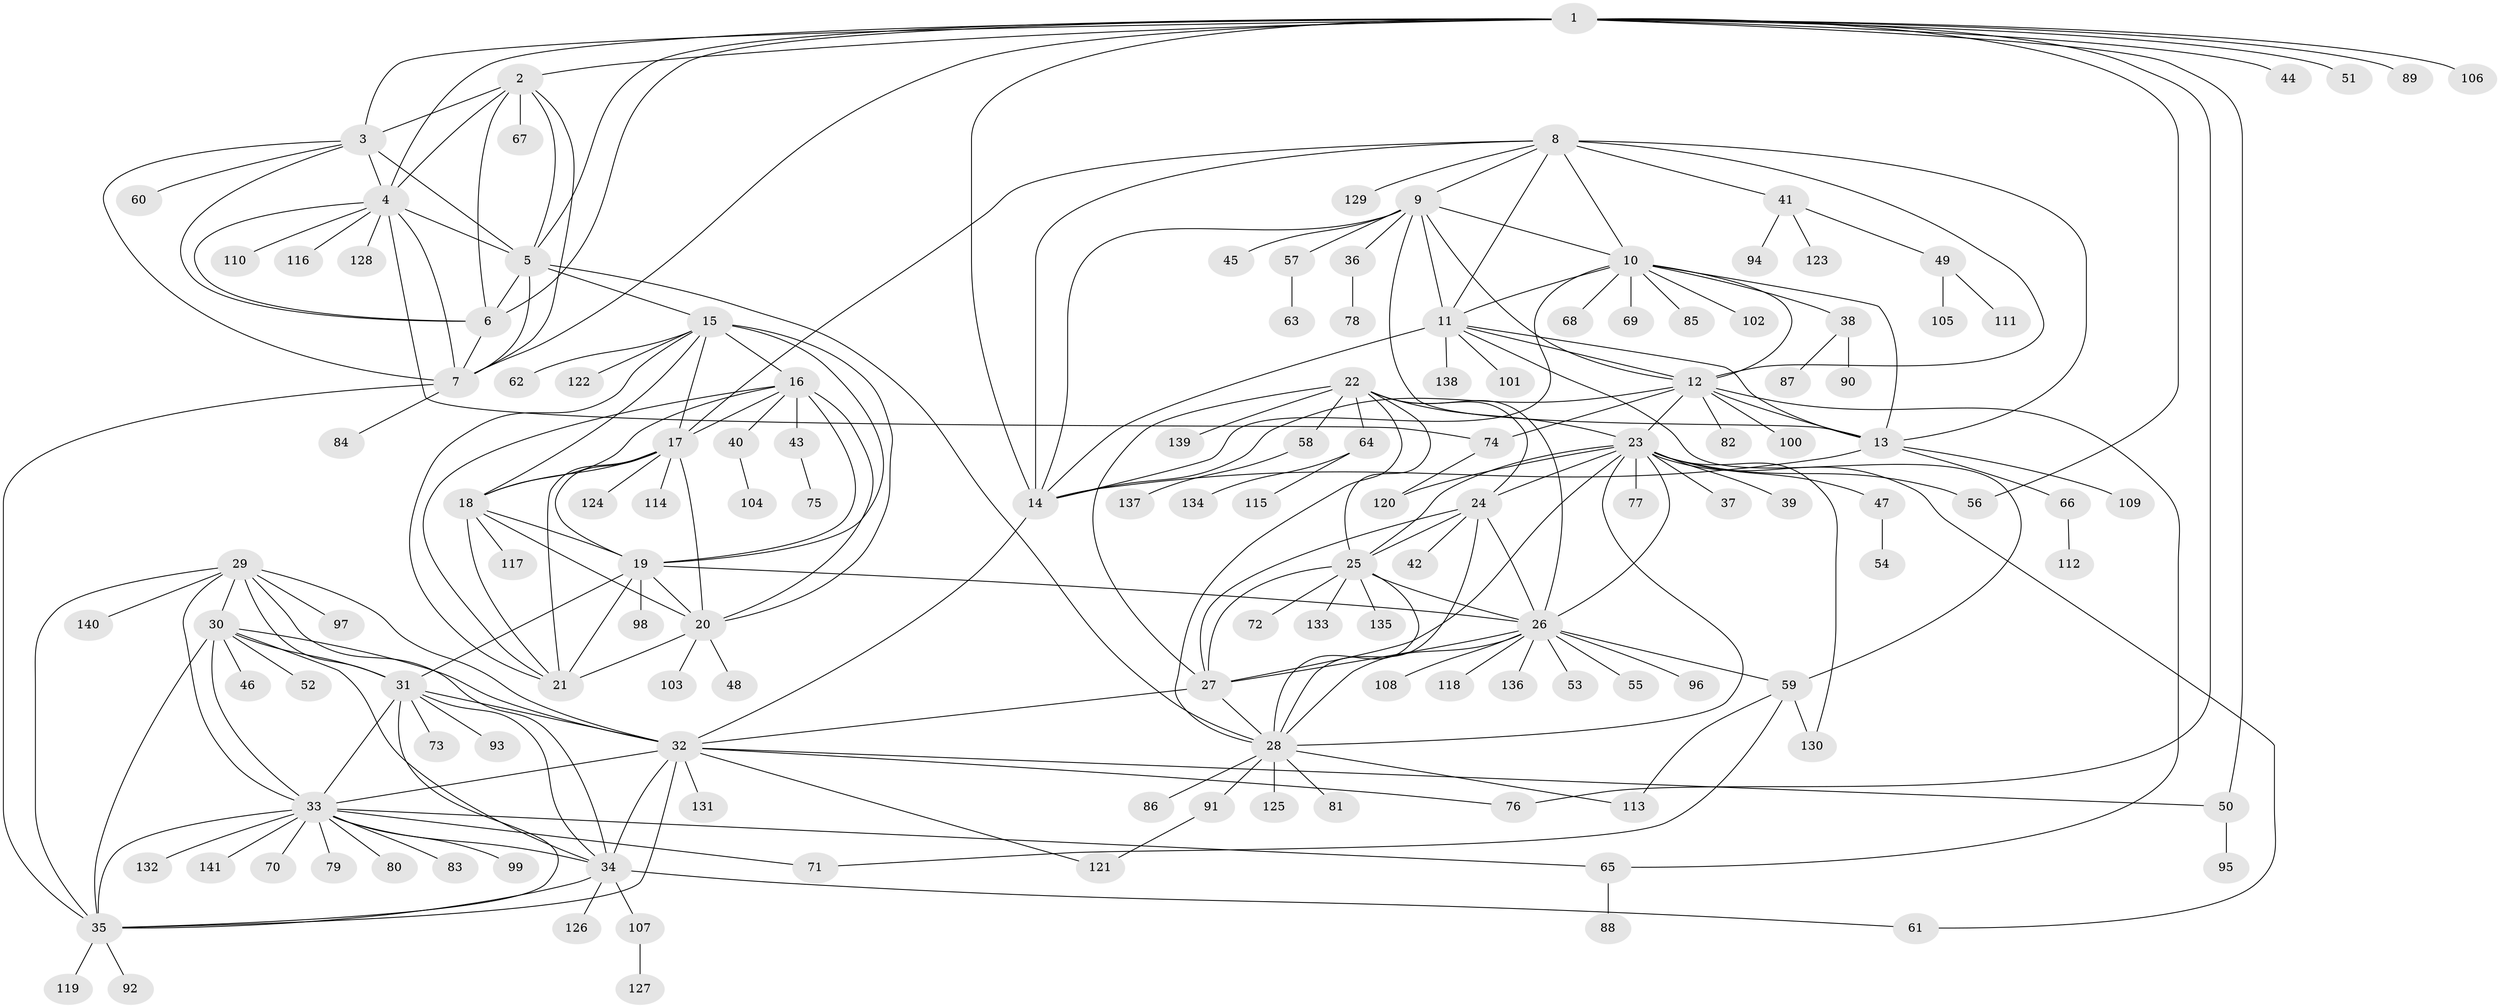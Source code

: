 // coarse degree distribution, {8: 0.08080808080808081, 10: 0.020202020202020204, 7: 0.0707070707070707, 18: 0.010101010101010102, 5: 0.030303030303030304, 14: 0.010101010101010102, 6: 0.030303030303030304, 13: 0.010101010101010102, 11: 0.020202020202020204, 15: 0.010101010101010102, 2: 0.16161616161616163, 3: 0.04040404040404041, 1: 0.5050505050505051}
// Generated by graph-tools (version 1.1) at 2025/52/03/04/25 22:52:31]
// undirected, 141 vertices, 233 edges
graph export_dot {
  node [color=gray90,style=filled];
  1;
  2;
  3;
  4;
  5;
  6;
  7;
  8;
  9;
  10;
  11;
  12;
  13;
  14;
  15;
  16;
  17;
  18;
  19;
  20;
  21;
  22;
  23;
  24;
  25;
  26;
  27;
  28;
  29;
  30;
  31;
  32;
  33;
  34;
  35;
  36;
  37;
  38;
  39;
  40;
  41;
  42;
  43;
  44;
  45;
  46;
  47;
  48;
  49;
  50;
  51;
  52;
  53;
  54;
  55;
  56;
  57;
  58;
  59;
  60;
  61;
  62;
  63;
  64;
  65;
  66;
  67;
  68;
  69;
  70;
  71;
  72;
  73;
  74;
  75;
  76;
  77;
  78;
  79;
  80;
  81;
  82;
  83;
  84;
  85;
  86;
  87;
  88;
  89;
  90;
  91;
  92;
  93;
  94;
  95;
  96;
  97;
  98;
  99;
  100;
  101;
  102;
  103;
  104;
  105;
  106;
  107;
  108;
  109;
  110;
  111;
  112;
  113;
  114;
  115;
  116;
  117;
  118;
  119;
  120;
  121;
  122;
  123;
  124;
  125;
  126;
  127;
  128;
  129;
  130;
  131;
  132;
  133;
  134;
  135;
  136;
  137;
  138;
  139;
  140;
  141;
  1 -- 2;
  1 -- 3;
  1 -- 4;
  1 -- 5;
  1 -- 6;
  1 -- 7;
  1 -- 14;
  1 -- 44;
  1 -- 50;
  1 -- 51;
  1 -- 56;
  1 -- 76;
  1 -- 89;
  1 -- 106;
  2 -- 3;
  2 -- 4;
  2 -- 5;
  2 -- 6;
  2 -- 7;
  2 -- 67;
  3 -- 4;
  3 -- 5;
  3 -- 6;
  3 -- 7;
  3 -- 60;
  4 -- 5;
  4 -- 6;
  4 -- 7;
  4 -- 74;
  4 -- 110;
  4 -- 116;
  4 -- 128;
  5 -- 6;
  5 -- 7;
  5 -- 15;
  5 -- 28;
  6 -- 7;
  7 -- 35;
  7 -- 84;
  8 -- 9;
  8 -- 10;
  8 -- 11;
  8 -- 12;
  8 -- 13;
  8 -- 14;
  8 -- 17;
  8 -- 41;
  8 -- 129;
  9 -- 10;
  9 -- 11;
  9 -- 12;
  9 -- 13;
  9 -- 14;
  9 -- 36;
  9 -- 45;
  9 -- 57;
  10 -- 11;
  10 -- 12;
  10 -- 13;
  10 -- 14;
  10 -- 38;
  10 -- 68;
  10 -- 69;
  10 -- 85;
  10 -- 102;
  11 -- 12;
  11 -- 13;
  11 -- 14;
  11 -- 59;
  11 -- 101;
  11 -- 138;
  12 -- 13;
  12 -- 14;
  12 -- 23;
  12 -- 65;
  12 -- 74;
  12 -- 82;
  12 -- 100;
  13 -- 14;
  13 -- 66;
  13 -- 109;
  14 -- 32;
  15 -- 16;
  15 -- 17;
  15 -- 18;
  15 -- 19;
  15 -- 20;
  15 -- 21;
  15 -- 62;
  15 -- 122;
  16 -- 17;
  16 -- 18;
  16 -- 19;
  16 -- 20;
  16 -- 21;
  16 -- 40;
  16 -- 43;
  17 -- 18;
  17 -- 19;
  17 -- 20;
  17 -- 21;
  17 -- 114;
  17 -- 124;
  18 -- 19;
  18 -- 20;
  18 -- 21;
  18 -- 117;
  19 -- 20;
  19 -- 21;
  19 -- 26;
  19 -- 31;
  19 -- 98;
  20 -- 21;
  20 -- 48;
  20 -- 103;
  22 -- 23;
  22 -- 24;
  22 -- 25;
  22 -- 26;
  22 -- 27;
  22 -- 28;
  22 -- 58;
  22 -- 64;
  22 -- 139;
  23 -- 24;
  23 -- 25;
  23 -- 26;
  23 -- 27;
  23 -- 28;
  23 -- 37;
  23 -- 39;
  23 -- 47;
  23 -- 56;
  23 -- 61;
  23 -- 77;
  23 -- 120;
  23 -- 130;
  24 -- 25;
  24 -- 26;
  24 -- 27;
  24 -- 28;
  24 -- 42;
  25 -- 26;
  25 -- 27;
  25 -- 28;
  25 -- 72;
  25 -- 133;
  25 -- 135;
  26 -- 27;
  26 -- 28;
  26 -- 53;
  26 -- 55;
  26 -- 59;
  26 -- 96;
  26 -- 108;
  26 -- 118;
  26 -- 136;
  27 -- 28;
  27 -- 32;
  28 -- 81;
  28 -- 86;
  28 -- 91;
  28 -- 113;
  28 -- 125;
  29 -- 30;
  29 -- 31;
  29 -- 32;
  29 -- 33;
  29 -- 34;
  29 -- 35;
  29 -- 97;
  29 -- 140;
  30 -- 31;
  30 -- 32;
  30 -- 33;
  30 -- 34;
  30 -- 35;
  30 -- 46;
  30 -- 52;
  31 -- 32;
  31 -- 33;
  31 -- 34;
  31 -- 35;
  31 -- 73;
  31 -- 93;
  32 -- 33;
  32 -- 34;
  32 -- 35;
  32 -- 50;
  32 -- 76;
  32 -- 121;
  32 -- 131;
  33 -- 34;
  33 -- 35;
  33 -- 65;
  33 -- 70;
  33 -- 71;
  33 -- 79;
  33 -- 80;
  33 -- 83;
  33 -- 99;
  33 -- 132;
  33 -- 141;
  34 -- 35;
  34 -- 61;
  34 -- 107;
  34 -- 126;
  35 -- 92;
  35 -- 119;
  36 -- 78;
  38 -- 87;
  38 -- 90;
  40 -- 104;
  41 -- 49;
  41 -- 94;
  41 -- 123;
  43 -- 75;
  47 -- 54;
  49 -- 105;
  49 -- 111;
  50 -- 95;
  57 -- 63;
  58 -- 137;
  59 -- 71;
  59 -- 113;
  59 -- 130;
  64 -- 115;
  64 -- 134;
  65 -- 88;
  66 -- 112;
  74 -- 120;
  91 -- 121;
  107 -- 127;
}

